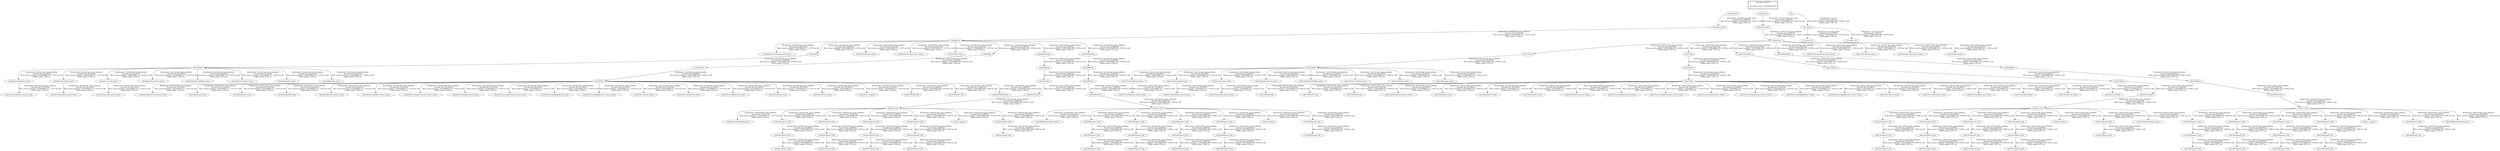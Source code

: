 digraph G {
"robot1/Neck" -> "robot1/Head"[label="Broadcaster: /robot1/robot_state_publisher\nAverage rate: 20.659 Hz\nMost recent transform: 1435594082.978 ( 0.089 sec old)\nBuffer length: 4.937 sec\n"];
"robot1/torso" -> "robot1/Neck"[label="Broadcaster: /robot1/robot_state_publisher\nAverage rate: 20.659 Hz\nMost recent transform: 1435594082.978 ( 0.089 sec old)\nBuffer length: 4.937 sec\n"];
"robot1/base_link" -> "robot1/torso"[label="Broadcaster: /robot1/robot_state_publisher\nAverage rate: 50.208 Hz\nMost recent transform: 1435594083.521 ( -0.454 sec old)\nBuffer length: 4.919 sec\n"];
"robot1/Hip" -> "robot1/Pelvis"[label="Broadcaster: /robot1/robot_state_publisher\nAverage rate: 20.659 Hz\nMost recent transform: 1435594082.978 ( 0.089 sec old)\nBuffer length: 4.937 sec\n"];
"robot1/torso" -> "robot1/Hip"[label="Broadcaster: /robot1/robot_state_publisher\nAverage rate: 20.659 Hz\nMost recent transform: 1435594082.978 ( 0.089 sec old)\nBuffer length: 4.937 sec\n"];
"robot1/Pelvis" -> "robot1/Tibia"[label="Broadcaster: /robot1/robot_state_publisher\nAverage rate: 20.659 Hz\nMost recent transform: 1435594082.978 ( 0.089 sec old)\nBuffer length: 4.937 sec\n"];
"robot1/LElbow" -> "robot1/LForeArm"[label="Broadcaster: /robot1/robot_state_publisher\nAverage rate: 20.659 Hz\nMost recent transform: 1435594082.978 ( 0.089 sec old)\nBuffer length: 4.937 sec\n"];
"robot1/LBicep" -> "robot1/LElbow"[label="Broadcaster: /robot1/robot_state_publisher\nAverage rate: 20.659 Hz\nMost recent transform: 1435594082.978 ( 0.089 sec old)\nBuffer length: 4.937 sec\n"];
"robot1/LShoulder" -> "robot1/LBicep"[label="Broadcaster: /robot1/robot_state_publisher\nAverage rate: 20.659 Hz\nMost recent transform: 1435594082.978 ( 0.089 sec old)\nBuffer length: 4.937 sec\n"];
"robot1/l_wrist" -> "robot1/LFinger11_link"[label="Broadcaster: /robot1/robot_state_publisher\nAverage rate: 20.659 Hz\nMost recent transform: 1435594082.978 ( 0.089 sec old)\nBuffer length: 4.937 sec\n"];
"robot1/LForeArm" -> "robot1/l_wrist"[label="Broadcaster: /robot1/robot_state_publisher\nAverage rate: 20.659 Hz\nMost recent transform: 1435594082.978 ( 0.089 sec old)\nBuffer length: 4.937 sec\n"];
"robot1/LFinger11_link" -> "robot1/LFinger12_link"[label="Broadcaster: /robot1/robot_state_publisher\nAverage rate: 20.659 Hz\nMost recent transform: 1435594082.978 ( 0.089 sec old)\nBuffer length: 4.937 sec\n"];
"robot1/LFinger12_link" -> "robot1/LFinger13_link"[label="Broadcaster: /robot1/robot_state_publisher\nAverage rate: 20.659 Hz\nMost recent transform: 1435594082.978 ( 0.089 sec old)\nBuffer length: 4.937 sec\n"];
"robot1/l_wrist" -> "robot1/LFinger21_link"[label="Broadcaster: /robot1/robot_state_publisher\nAverage rate: 20.659 Hz\nMost recent transform: 1435594082.978 ( 0.089 sec old)\nBuffer length: 4.937 sec\n"];
"robot1/LFinger21_link" -> "robot1/LFinger22_link"[label="Broadcaster: /robot1/robot_state_publisher\nAverage rate: 20.659 Hz\nMost recent transform: 1435594082.978 ( 0.089 sec old)\nBuffer length: 4.937 sec\n"];
"robot1/LFinger22_link" -> "robot1/LFinger23_link"[label="Broadcaster: /robot1/robot_state_publisher\nAverage rate: 20.659 Hz\nMost recent transform: 1435594082.978 ( 0.089 sec old)\nBuffer length: 4.937 sec\n"];
"robot1/l_wrist" -> "robot1/LFinger31_link"[label="Broadcaster: /robot1/robot_state_publisher\nAverage rate: 20.659 Hz\nMost recent transform: 1435594082.978 ( 0.089 sec old)\nBuffer length: 4.937 sec\n"];
"robot1/LFinger31_link" -> "robot1/LFinger32_link"[label="Broadcaster: /robot1/robot_state_publisher\nAverage rate: 20.659 Hz\nMost recent transform: 1435594082.978 ( 0.089 sec old)\nBuffer length: 4.937 sec\n"];
"robot1/LFinger32_link" -> "robot1/LFinger33_link"[label="Broadcaster: /robot1/robot_state_publisher\nAverage rate: 20.659 Hz\nMost recent transform: 1435594082.978 ( 0.089 sec old)\nBuffer length: 4.937 sec\n"];
"robot1/l_wrist" -> "robot1/LFinger41_link"[label="Broadcaster: /robot1/robot_state_publisher\nAverage rate: 20.659 Hz\nMost recent transform: 1435594082.978 ( 0.089 sec old)\nBuffer length: 4.937 sec\n"];
"robot1/LFinger41_link" -> "robot1/LFinger42_link"[label="Broadcaster: /robot1/robot_state_publisher\nAverage rate: 20.659 Hz\nMost recent transform: 1435594082.978 ( 0.089 sec old)\nBuffer length: 4.937 sec\n"];
"robot1/LFinger42_link" -> "robot1/LFinger43_link"[label="Broadcaster: /robot1/robot_state_publisher\nAverage rate: 20.659 Hz\nMost recent transform: 1435594082.978 ( 0.089 sec old)\nBuffer length: 4.937 sec\n"];
"robot1/l_wrist" -> "robot1/l_gripper"[label="Broadcaster: /robot1/robot_state_publisher\nAverage rate: 20.659 Hz\nMost recent transform: 1435594082.978 ( 0.089 sec old)\nBuffer length: 4.937 sec\n"];
"robot1/torso" -> "robot1/LShoulder"[label="Broadcaster: /robot1/robot_state_publisher\nAverage rate: 20.659 Hz\nMost recent transform: 1435594082.978 ( 0.089 sec old)\nBuffer length: 4.937 sec\n"];
"robot1/l_wrist" -> "robot1/LThumb1_link"[label="Broadcaster: /robot1/robot_state_publisher\nAverage rate: 20.659 Hz\nMost recent transform: 1435594082.978 ( 0.089 sec old)\nBuffer length: 4.937 sec\n"];
"robot1/LThumb1_link" -> "robot1/LThumb2_link"[label="Broadcaster: /robot1/robot_state_publisher\nAverage rate: 20.659 Hz\nMost recent transform: 1435594082.978 ( 0.089 sec old)\nBuffer length: 4.937 sec\n"];
"robot1/RElbow" -> "robot1/RForeArm"[label="Broadcaster: /robot1/robot_state_publisher\nAverage rate: 20.659 Hz\nMost recent transform: 1435594082.978 ( 0.089 sec old)\nBuffer length: 4.937 sec\n"];
"robot1/RBicep" -> "robot1/RElbow"[label="Broadcaster: /robot1/robot_state_publisher\nAverage rate: 20.659 Hz\nMost recent transform: 1435594082.978 ( 0.089 sec old)\nBuffer length: 4.937 sec\n"];
"robot1/RShoulder" -> "robot1/RBicep"[label="Broadcaster: /robot1/robot_state_publisher\nAverage rate: 20.659 Hz\nMost recent transform: 1435594082.978 ( 0.089 sec old)\nBuffer length: 4.937 sec\n"];
"robot1/r_wrist" -> "robot1/RFinger11_link"[label="Broadcaster: /robot1/robot_state_publisher\nAverage rate: 20.659 Hz\nMost recent transform: 1435594082.978 ( 0.089 sec old)\nBuffer length: 4.937 sec\n"];
"robot1/RForeArm" -> "robot1/r_wrist"[label="Broadcaster: /robot1/robot_state_publisher\nAverage rate: 20.659 Hz\nMost recent transform: 1435594082.978 ( 0.089 sec old)\nBuffer length: 4.937 sec\n"];
"robot1/RFinger11_link" -> "robot1/RFinger12_link"[label="Broadcaster: /robot1/robot_state_publisher\nAverage rate: 20.659 Hz\nMost recent transform: 1435594082.978 ( 0.089 sec old)\nBuffer length: 4.937 sec\n"];
"robot1/RFinger12_link" -> "robot1/RFinger13_link"[label="Broadcaster: /robot1/robot_state_publisher\nAverage rate: 20.659 Hz\nMost recent transform: 1435594082.978 ( 0.089 sec old)\nBuffer length: 4.937 sec\n"];
"robot1/r_wrist" -> "robot1/RFinger21_link"[label="Broadcaster: /robot1/robot_state_publisher\nAverage rate: 20.659 Hz\nMost recent transform: 1435594082.978 ( 0.089 sec old)\nBuffer length: 4.937 sec\n"];
"robot1/RFinger21_link" -> "robot1/RFinger22_link"[label="Broadcaster: /robot1/robot_state_publisher\nAverage rate: 20.659 Hz\nMost recent transform: 1435594082.978 ( 0.089 sec old)\nBuffer length: 4.937 sec\n"];
"robot1/RFinger22_link" -> "robot1/RFinger23_link"[label="Broadcaster: /robot1/robot_state_publisher\nAverage rate: 20.659 Hz\nMost recent transform: 1435594082.978 ( 0.089 sec old)\nBuffer length: 4.937 sec\n"];
"robot1/r_wrist" -> "robot1/RFinger31_link"[label="Broadcaster: /robot1/robot_state_publisher\nAverage rate: 20.659 Hz\nMost recent transform: 1435594082.978 ( 0.089 sec old)\nBuffer length: 4.937 sec\n"];
"robot1/RFinger31_link" -> "robot1/RFinger32_link"[label="Broadcaster: /robot1/robot_state_publisher\nAverage rate: 20.659 Hz\nMost recent transform: 1435594082.978 ( 0.089 sec old)\nBuffer length: 4.937 sec\n"];
"robot1/RFinger32_link" -> "robot1/RFinger33_link"[label="Broadcaster: /robot1/robot_state_publisher\nAverage rate: 20.659 Hz\nMost recent transform: 1435594082.978 ( 0.089 sec old)\nBuffer length: 4.937 sec\n"];
"robot1/r_wrist" -> "robot1/RFinger41_link"[label="Broadcaster: /robot1/robot_state_publisher\nAverage rate: 20.659 Hz\nMost recent transform: 1435594082.978 ( 0.089 sec old)\nBuffer length: 4.937 sec\n"];
"robot1/RFinger41_link" -> "robot1/RFinger42_link"[label="Broadcaster: /robot1/robot_state_publisher\nAverage rate: 20.659 Hz\nMost recent transform: 1435594082.978 ( 0.089 sec old)\nBuffer length: 4.937 sec\n"];
"robot1/RFinger42_link" -> "robot1/RFinger43_link"[label="Broadcaster: /robot1/robot_state_publisher\nAverage rate: 20.659 Hz\nMost recent transform: 1435594082.978 ( 0.089 sec old)\nBuffer length: 4.937 sec\n"];
"robot1/r_wrist" -> "robot1/r_gripper"[label="Broadcaster: /robot1/robot_state_publisher\nAverage rate: 20.659 Hz\nMost recent transform: 1435594082.978 ( 0.089 sec old)\nBuffer length: 4.937 sec\n"];
"robot1/torso" -> "robot1/RShoulder"[label="Broadcaster: /robot1/robot_state_publisher\nAverage rate: 20.659 Hz\nMost recent transform: 1435594082.978 ( 0.089 sec old)\nBuffer length: 4.937 sec\n"];
"robot1/r_wrist" -> "robot1/RThumb1_link"[label="Broadcaster: /robot1/robot_state_publisher\nAverage rate: 20.659 Hz\nMost recent transform: 1435594082.978 ( 0.089 sec old)\nBuffer length: 4.937 sec\n"];
"robot1/RThumb1_link" -> "robot1/RThumb2_link"[label="Broadcaster: /robot1/robot_state_publisher\nAverage rate: 20.659 Hz\nMost recent transform: 1435594082.978 ( 0.089 sec old)\nBuffer length: 4.937 sec\n"];
"robot1/Tibia" -> "robot1/WheelB_link"[label="Broadcaster: /robot1/robot_state_publisher\nAverage rate: 20.659 Hz\nMost recent transform: 1435594082.978 ( 0.089 sec old)\nBuffer length: 4.937 sec\n"];
"robot1/Tibia" -> "robot1/WheelFL_link"[label="Broadcaster: /robot1/robot_state_publisher\nAverage rate: 20.659 Hz\nMost recent transform: 1435594082.978 ( 0.089 sec old)\nBuffer length: 4.937 sec\n"];
"robot1/Tibia" -> "robot1/WheelFR_link"[label="Broadcaster: /robot1/robot_state_publisher\nAverage rate: 20.659 Hz\nMost recent transform: 1435594082.978 ( 0.089 sec old)\nBuffer length: 4.937 sec\n"];
"robot2/Tibia" -> "robot2/ImuBaseAccelerometer_frame"[label="Broadcaster: /robot2/robot_state_publisher\nAverage rate: 50.224 Hz\nMost recent transform: 1435594083.537 ( -0.470 sec old)\nBuffer length: 4.938 sec\n"];
"robot2/Pelvis" -> "robot2/Tibia"[label="Broadcaster: /robot2/robot_state_publisher\nAverage rate: 19.880 Hz\nMost recent transform: 1435594083.009 ( 0.058 sec old)\nBuffer length: 4.930 sec\n"];
"robot2/torso" -> "robot2/ImuTorsoAccelerometer_frame"[label="Broadcaster: /robot2/robot_state_publisher\nAverage rate: 50.224 Hz\nMost recent transform: 1435594083.537 ( -0.470 sec old)\nBuffer length: 4.938 sec\n"];
"robot2/base_link" -> "robot2/torso"[label="Broadcaster: /robot2/robot_state_publisher\nAverage rate: 50.224 Hz\nMost recent transform: 1435594083.537 ( -0.470 sec old)\nBuffer length: 4.938 sec\n"];
"robot2/Tibia" -> "robot2/BumperB_frame"[label="Broadcaster: /robot2/robot_state_publisher\nAverage rate: 50.224 Hz\nMost recent transform: 1435594083.537 ( -0.470 sec old)\nBuffer length: 4.938 sec\n"];
"robot2/Tibia" -> "robot2/BumperFL_frame"[label="Broadcaster: /robot2/robot_state_publisher\nAverage rate: 50.224 Hz\nMost recent transform: 1435594083.537 ( -0.470 sec old)\nBuffer length: 4.938 sec\n"];
"robot2/Tibia" -> "robot2/BumperFR_frame"[label="Broadcaster: /robot2/robot_state_publisher\nAverage rate: 50.224 Hz\nMost recent transform: 1435594083.537 ( -0.470 sec old)\nBuffer length: 4.938 sec\n"];
"robot2/CameraBottom_frame" -> "robot2/CameraBottom_optical_frame"[label="Broadcaster: /robot2/robot_state_publisher\nAverage rate: 50.224 Hz\nMost recent transform: 1435594083.537 ( -0.470 sec old)\nBuffer length: 4.938 sec\n"];
"robot2/Head" -> "robot2/CameraBottom_frame"[label="Broadcaster: /robot2/robot_state_publisher\nAverage rate: 50.224 Hz\nMost recent transform: 1435594083.537 ( -0.470 sec old)\nBuffer length: 4.938 sec\n"];
"robot2/Neck" -> "robot2/Head"[label="Broadcaster: /robot2/robot_state_publisher\nAverage rate: 19.880 Hz\nMost recent transform: 1435594083.009 ( 0.058 sec old)\nBuffer length: 4.930 sec\n"];
"robot2/CameraDepth_frame" -> "robot2/CameraDepth_optical_frame"[label="Broadcaster: /robot2/robot_state_publisher\nAverage rate: 50.224 Hz\nMost recent transform: 1435594083.537 ( -0.470 sec old)\nBuffer length: 4.938 sec\n"];
"robot2/Head" -> "robot2/CameraDepth_frame"[label="Broadcaster: /robot2/robot_state_publisher\nAverage rate: 50.224 Hz\nMost recent transform: 1435594083.537 ( -0.470 sec old)\nBuffer length: 4.938 sec\n"];
"robot2/CameraTop_frame" -> "robot2/CameraTop_optical_frame"[label="Broadcaster: /robot2/robot_state_publisher\nAverage rate: 50.224 Hz\nMost recent transform: 1435594083.537 ( -0.470 sec old)\nBuffer length: 4.938 sec\n"];
"robot2/Head" -> "robot2/CameraTop_frame"[label="Broadcaster: /robot2/robot_state_publisher\nAverage rate: 50.224 Hz\nMost recent transform: 1435594083.537 ( -0.470 sec old)\nBuffer length: 4.938 sec\n"];
"robot2/torso" -> "robot2/ChestButton_frame"[label="Broadcaster: /robot2/robot_state_publisher\nAverage rate: 50.224 Hz\nMost recent transform: 1435594083.537 ( -0.470 sec old)\nBuffer length: 4.938 sec\n"];
"robot2/Tibia" -> "robot2/ImuBaseGyrometer_frame"[label="Broadcaster: /robot2/robot_state_publisher\nAverage rate: 50.224 Hz\nMost recent transform: 1435594083.537 ( -0.470 sec old)\nBuffer length: 4.938 sec\n"];
"robot2/torso" -> "robot2/ImuTorsoGyrometer_frame"[label="Broadcaster: /robot2/robot_state_publisher\nAverage rate: 50.224 Hz\nMost recent transform: 1435594083.537 ( -0.470 sec old)\nBuffer length: 4.938 sec\n"];
"robot2/Head" -> "robot2/HeadTouchFront_frame"[label="Broadcaster: /robot2/robot_state_publisher\nAverage rate: 50.224 Hz\nMost recent transform: 1435594083.537 ( -0.470 sec old)\nBuffer length: 4.938 sec\n"];
"robot2/Head" -> "robot2/HeadTouchMiddle_frame"[label="Broadcaster: /robot2/robot_state_publisher\nAverage rate: 50.224 Hz\nMost recent transform: 1435594083.537 ( -0.470 sec old)\nBuffer length: 4.938 sec\n"];
"robot2/Head" -> "robot2/HeadTouchRear_frame"[label="Broadcaster: /robot2/robot_state_publisher\nAverage rate: 50.224 Hz\nMost recent transform: 1435594083.537 ( -0.470 sec old)\nBuffer length: 4.938 sec\n"];
"robot2/l_wrist" -> "robot2/LHandTouchBack_frame"[label="Broadcaster: /robot2/robot_state_publisher\nAverage rate: 50.224 Hz\nMost recent transform: 1435594083.537 ( -0.470 sec old)\nBuffer length: 4.938 sec\n"];
"robot2/LForeArm" -> "robot2/l_wrist"[label="Broadcaster: /robot2/robot_state_publisher\nAverage rate: 19.880 Hz\nMost recent transform: 1435594083.009 ( 0.058 sec old)\nBuffer length: 4.930 sec\n"];
"robot2/Tibia" -> "robot2/SurroundingFrontLaser_frame"[label="Broadcaster: /robot2/robot_state_publisher\nAverage rate: 50.224 Hz\nMost recent transform: 1435594083.537 ( -0.470 sec old)\nBuffer length: 4.938 sec\n"];
"robot2/Tibia" -> "robot2/SurroundingFrontLaser_device_frame"[label="Broadcaster: /robot2/robot_state_publisher\nAverage rate: 50.224 Hz\nMost recent transform: 1435594083.537 ( -0.470 sec old)\nBuffer length: 4.938 sec\n"];
"robot2/Tibia" -> "robot2/SurroundingLeftLaser_frame"[label="Broadcaster: /robot2/robot_state_publisher\nAverage rate: 50.224 Hz\nMost recent transform: 1435594083.537 ( -0.470 sec old)\nBuffer length: 4.938 sec\n"];
"robot2/Tibia" -> "robot2/SurroundingLeftLaser_device_frame"[label="Broadcaster: /robot2/robot_state_publisher\nAverage rate: 50.224 Hz\nMost recent transform: 1435594083.537 ( -0.470 sec old)\nBuffer length: 4.938 sec\n"];
"robot2/Tibia" -> "robot2/SurroundingRightLaser_frame"[label="Broadcaster: /robot2/robot_state_publisher\nAverage rate: 50.224 Hz\nMost recent transform: 1435594083.537 ( -0.470 sec old)\nBuffer length: 4.938 sec\n"];
"robot2/Tibia" -> "robot2/SurroundingRightLaser_device_frame"[label="Broadcaster: /robot2/robot_state_publisher\nAverage rate: 50.224 Hz\nMost recent transform: 1435594083.537 ( -0.470 sec old)\nBuffer length: 4.938 sec\n"];
"robot2/Tibia" -> "robot2/ShovelLaser_frame"[label="Broadcaster: /robot2/robot_state_publisher\nAverage rate: 50.224 Hz\nMost recent transform: 1435594083.537 ( -0.470 sec old)\nBuffer length: 4.938 sec\n"];
"robot2/Tibia" -> "robot2/VerticalLeftLaser_frame"[label="Broadcaster: /robot2/robot_state_publisher\nAverage rate: 50.224 Hz\nMost recent transform: 1435594083.537 ( -0.470 sec old)\nBuffer length: 4.938 sec\n"];
"robot2/Tibia" -> "robot2/VerticalRightLaser_frame"[label="Broadcaster: /robot2/robot_state_publisher\nAverage rate: 50.224 Hz\nMost recent transform: 1435594083.537 ( -0.470 sec old)\nBuffer length: 4.938 sec\n"];
"robot2/r_wrist" -> "robot2/RHandTouchBack_frame"[label="Broadcaster: /robot2/robot_state_publisher\nAverage rate: 50.224 Hz\nMost recent transform: 1435594083.537 ( -0.470 sec old)\nBuffer length: 4.938 sec\n"];
"robot2/RForeArm" -> "robot2/r_wrist"[label="Broadcaster: /robot2/robot_state_publisher\nAverage rate: 19.880 Hz\nMost recent transform: 1435594083.009 ( 0.058 sec old)\nBuffer length: 4.930 sec\n"];
"robot2/Tibia" -> "robot2/SonarBack_frame"[label="Broadcaster: /robot2/robot_state_publisher\nAverage rate: 50.224 Hz\nMost recent transform: 1435594083.537 ( -0.470 sec old)\nBuffer length: 4.938 sec\n"];
"robot2/Tibia" -> "robot2/SonarFront_frame"[label="Broadcaster: /robot2/robot_state_publisher\nAverage rate: 50.224 Hz\nMost recent transform: 1435594083.537 ( -0.470 sec old)\nBuffer length: 4.938 sec\n"];
"robot2/Head" -> "robot2/LSpeaker_frame"[label="Broadcaster: /robot2/robot_state_publisher\nAverage rate: 50.224 Hz\nMost recent transform: 1435594083.537 ( -0.470 sec old)\nBuffer length: 4.938 sec\n"];
"robot2/Head" -> "robot2/RSpeaker_frame"[label="Broadcaster: /robot2/robot_state_publisher\nAverage rate: 50.224 Hz\nMost recent transform: 1435594083.537 ( -0.470 sec old)\nBuffer length: 4.938 sec\n"];
"robot2/torso" -> "robot2/Tablet_frame"[label="Broadcaster: /robot2/robot_state_publisher\nAverage rate: 50.224 Hz\nMost recent transform: 1435594083.537 ( -0.470 sec old)\nBuffer length: 4.938 sec\n"];
"robot2/Tibia" -> "robot2/base_footprint"[label="Broadcaster: /robot2/robot_state_publisher\nAverage rate: 50.224 Hz\nMost recent transform: 1435594083.537 ( -0.470 sec old)\nBuffer length: 4.938 sec\n"];
"robot2/odom" -> "robot2/base_link"[label="Broadcaster: /robot2/naoqi_joint_states\nAverage rate: 19.880 Hz\nMost recent transform: 1435594083.009 ( 0.058 sec old)\nBuffer length: 4.930 sec\n"];
"robot1/Tibia" -> "robot1/ImuBaseAccelerometer_frame"[label="Broadcaster: /robot1/robot_state_publisher\nAverage rate: 50.208 Hz\nMost recent transform: 1435594083.521 ( -0.454 sec old)\nBuffer length: 4.919 sec\n"];
"robot1/torso" -> "robot1/ImuTorsoAccelerometer_frame"[label="Broadcaster: /robot1/robot_state_publisher\nAverage rate: 50.208 Hz\nMost recent transform: 1435594083.521 ( -0.454 sec old)\nBuffer length: 4.919 sec\n"];
"robot1/Tibia" -> "robot1/BumperB_frame"[label="Broadcaster: /robot1/robot_state_publisher\nAverage rate: 50.208 Hz\nMost recent transform: 1435594083.521 ( -0.454 sec old)\nBuffer length: 4.919 sec\n"];
"robot1/Tibia" -> "robot1/BumperFL_frame"[label="Broadcaster: /robot1/robot_state_publisher\nAverage rate: 50.208 Hz\nMost recent transform: 1435594083.521 ( -0.454 sec old)\nBuffer length: 4.919 sec\n"];
"robot1/Tibia" -> "robot1/BumperFR_frame"[label="Broadcaster: /robot1/robot_state_publisher\nAverage rate: 50.208 Hz\nMost recent transform: 1435594083.521 ( -0.454 sec old)\nBuffer length: 4.919 sec\n"];
"robot1/CameraBottom_frame" -> "robot1/CameraBottom_optical_frame"[label="Broadcaster: /robot1/robot_state_publisher\nAverage rate: 50.208 Hz\nMost recent transform: 1435594083.521 ( -0.454 sec old)\nBuffer length: 4.919 sec\n"];
"robot1/Head" -> "robot1/CameraBottom_frame"[label="Broadcaster: /robot1/robot_state_publisher\nAverage rate: 50.208 Hz\nMost recent transform: 1435594083.521 ( -0.454 sec old)\nBuffer length: 4.919 sec\n"];
"robot1/CameraDepth_frame" -> "robot1/CameraDepth_optical_frame"[label="Broadcaster: /robot1/robot_state_publisher\nAverage rate: 50.208 Hz\nMost recent transform: 1435594083.521 ( -0.454 sec old)\nBuffer length: 4.919 sec\n"];
"robot1/Head" -> "robot1/CameraDepth_frame"[label="Broadcaster: /robot1/robot_state_publisher\nAverage rate: 50.208 Hz\nMost recent transform: 1435594083.521 ( -0.454 sec old)\nBuffer length: 4.919 sec\n"];
"robot1/CameraTop_frame" -> "robot1/CameraTop_optical_frame"[label="Broadcaster: /robot1/robot_state_publisher\nAverage rate: 50.208 Hz\nMost recent transform: 1435594083.521 ( -0.454 sec old)\nBuffer length: 4.919 sec\n"];
"robot1/Head" -> "robot1/CameraTop_frame"[label="Broadcaster: /robot1/robot_state_publisher\nAverage rate: 50.208 Hz\nMost recent transform: 1435594083.521 ( -0.454 sec old)\nBuffer length: 4.919 sec\n"];
"robot1/torso" -> "robot1/ChestButton_frame"[label="Broadcaster: /robot1/robot_state_publisher\nAverage rate: 50.208 Hz\nMost recent transform: 1435594083.521 ( -0.454 sec old)\nBuffer length: 4.919 sec\n"];
"robot1/Tibia" -> "robot1/ImuBaseGyrometer_frame"[label="Broadcaster: /robot1/robot_state_publisher\nAverage rate: 50.208 Hz\nMost recent transform: 1435594083.521 ( -0.454 sec old)\nBuffer length: 4.919 sec\n"];
"robot1/torso" -> "robot1/ImuTorsoGyrometer_frame"[label="Broadcaster: /robot1/robot_state_publisher\nAverage rate: 50.208 Hz\nMost recent transform: 1435594083.521 ( -0.454 sec old)\nBuffer length: 4.919 sec\n"];
"robot1/Head" -> "robot1/HeadTouchFront_frame"[label="Broadcaster: /robot1/robot_state_publisher\nAverage rate: 50.208 Hz\nMost recent transform: 1435594083.521 ( -0.454 sec old)\nBuffer length: 4.919 sec\n"];
"robot1/Head" -> "robot1/HeadTouchMiddle_frame"[label="Broadcaster: /robot1/robot_state_publisher\nAverage rate: 50.208 Hz\nMost recent transform: 1435594083.521 ( -0.454 sec old)\nBuffer length: 4.919 sec\n"];
"robot1/Head" -> "robot1/HeadTouchRear_frame"[label="Broadcaster: /robot1/robot_state_publisher\nAverage rate: 50.208 Hz\nMost recent transform: 1435594083.521 ( -0.454 sec old)\nBuffer length: 4.919 sec\n"];
"robot1/l_wrist" -> "robot1/LHandTouchBack_frame"[label="Broadcaster: /robot1/robot_state_publisher\nAverage rate: 50.208 Hz\nMost recent transform: 1435594083.521 ( -0.454 sec old)\nBuffer length: 4.919 sec\n"];
"robot1/Tibia" -> "robot1/SurroundingFrontLaser_frame"[label="Broadcaster: /robot1/robot_state_publisher\nAverage rate: 50.208 Hz\nMost recent transform: 1435594083.521 ( -0.454 sec old)\nBuffer length: 4.919 sec\n"];
"robot1/Tibia" -> "robot1/SurroundingFrontLaser_device_frame"[label="Broadcaster: /robot1/robot_state_publisher\nAverage rate: 50.208 Hz\nMost recent transform: 1435594083.521 ( -0.454 sec old)\nBuffer length: 4.919 sec\n"];
"robot1/Tibia" -> "robot1/SurroundingLeftLaser_frame"[label="Broadcaster: /robot1/robot_state_publisher\nAverage rate: 50.208 Hz\nMost recent transform: 1435594083.521 ( -0.454 sec old)\nBuffer length: 4.919 sec\n"];
"robot1/Tibia" -> "robot1/SurroundingLeftLaser_device_frame"[label="Broadcaster: /robot1/robot_state_publisher\nAverage rate: 50.208 Hz\nMost recent transform: 1435594083.521 ( -0.454 sec old)\nBuffer length: 4.919 sec\n"];
"robot1/Tibia" -> "robot1/SurroundingRightLaser_frame"[label="Broadcaster: /robot1/robot_state_publisher\nAverage rate: 50.208 Hz\nMost recent transform: 1435594083.521 ( -0.454 sec old)\nBuffer length: 4.919 sec\n"];
"robot1/Tibia" -> "robot1/SurroundingRightLaser_device_frame"[label="Broadcaster: /robot1/robot_state_publisher\nAverage rate: 50.208 Hz\nMost recent transform: 1435594083.521 ( -0.454 sec old)\nBuffer length: 4.919 sec\n"];
"robot1/Tibia" -> "robot1/ShovelLaser_frame"[label="Broadcaster: /robot1/robot_state_publisher\nAverage rate: 50.208 Hz\nMost recent transform: 1435594083.521 ( -0.454 sec old)\nBuffer length: 4.919 sec\n"];
"robot1/Tibia" -> "robot1/VerticalLeftLaser_frame"[label="Broadcaster: /robot1/robot_state_publisher\nAverage rate: 50.208 Hz\nMost recent transform: 1435594083.521 ( -0.454 sec old)\nBuffer length: 4.919 sec\n"];
"robot1/Tibia" -> "robot1/VerticalRightLaser_frame"[label="Broadcaster: /robot1/robot_state_publisher\nAverage rate: 50.208 Hz\nMost recent transform: 1435594083.521 ( -0.454 sec old)\nBuffer length: 4.919 sec\n"];
"robot1/r_wrist" -> "robot1/RHandTouchBack_frame"[label="Broadcaster: /robot1/robot_state_publisher\nAverage rate: 50.208 Hz\nMost recent transform: 1435594083.521 ( -0.454 sec old)\nBuffer length: 4.919 sec\n"];
"robot1/Tibia" -> "robot1/SonarBack_frame"[label="Broadcaster: /robot1/robot_state_publisher\nAverage rate: 50.208 Hz\nMost recent transform: 1435594083.521 ( -0.454 sec old)\nBuffer length: 4.919 sec\n"];
"robot1/Tibia" -> "robot1/SonarFront_frame"[label="Broadcaster: /robot1/robot_state_publisher\nAverage rate: 50.208 Hz\nMost recent transform: 1435594083.521 ( -0.454 sec old)\nBuffer length: 4.919 sec\n"];
"robot1/Head" -> "robot1/LSpeaker_frame"[label="Broadcaster: /robot1/robot_state_publisher\nAverage rate: 50.208 Hz\nMost recent transform: 1435594083.521 ( -0.454 sec old)\nBuffer length: 4.919 sec\n"];
"robot1/Head" -> "robot1/RSpeaker_frame"[label="Broadcaster: /robot1/robot_state_publisher\nAverage rate: 50.208 Hz\nMost recent transform: 1435594083.521 ( -0.454 sec old)\nBuffer length: 4.919 sec\n"];
"robot1/torso" -> "robot1/Tablet_frame"[label="Broadcaster: /robot1/robot_state_publisher\nAverage rate: 50.208 Hz\nMost recent transform: 1435594083.521 ( -0.454 sec old)\nBuffer length: 4.919 sec\n"];
"robot1/Tibia" -> "robot1/base_footprint"[label="Broadcaster: /robot1/robot_state_publisher\nAverage rate: 50.208 Hz\nMost recent transform: 1435594083.521 ( -0.454 sec old)\nBuffer length: 4.919 sec\n"];
"robot1/odom" -> "robot1/base_link"[label="Broadcaster: /robot1/naoqi_joint_states\nAverage rate: 20.660 Hz\nMost recent transform: 1435594083.023 ( 0.044 sec old)\nBuffer length: 4.937 sec\n"];
"robot2/torso" -> "robot2/Neck"[label="Broadcaster: /robot2/robot_state_publisher\nAverage rate: 19.880 Hz\nMost recent transform: 1435594083.009 ( 0.058 sec old)\nBuffer length: 4.930 sec\n"];
"robot2/Hip" -> "robot2/Pelvis"[label="Broadcaster: /robot2/robot_state_publisher\nAverage rate: 19.880 Hz\nMost recent transform: 1435594083.009 ( 0.058 sec old)\nBuffer length: 4.930 sec\n"];
"robot2/torso" -> "robot2/Hip"[label="Broadcaster: /robot2/robot_state_publisher\nAverage rate: 19.880 Hz\nMost recent transform: 1435594083.009 ( 0.058 sec old)\nBuffer length: 4.930 sec\n"];
"robot2/LElbow" -> "robot2/LForeArm"[label="Broadcaster: /robot2/robot_state_publisher\nAverage rate: 19.880 Hz\nMost recent transform: 1435594083.009 ( 0.058 sec old)\nBuffer length: 4.930 sec\n"];
"robot2/LBicep" -> "robot2/LElbow"[label="Broadcaster: /robot2/robot_state_publisher\nAverage rate: 19.880 Hz\nMost recent transform: 1435594083.009 ( 0.058 sec old)\nBuffer length: 4.930 sec\n"];
"robot2/LShoulder" -> "robot2/LBicep"[label="Broadcaster: /robot2/robot_state_publisher\nAverage rate: 19.880 Hz\nMost recent transform: 1435594083.009 ( 0.058 sec old)\nBuffer length: 4.930 sec\n"];
"robot2/l_wrist" -> "robot2/LFinger11_link"[label="Broadcaster: /robot2/robot_state_publisher\nAverage rate: 19.880 Hz\nMost recent transform: 1435594083.009 ( 0.058 sec old)\nBuffer length: 4.930 sec\n"];
"robot2/LFinger11_link" -> "robot2/LFinger12_link"[label="Broadcaster: /robot2/robot_state_publisher\nAverage rate: 19.880 Hz\nMost recent transform: 1435594083.009 ( 0.058 sec old)\nBuffer length: 4.930 sec\n"];
"robot2/LFinger12_link" -> "robot2/LFinger13_link"[label="Broadcaster: /robot2/robot_state_publisher\nAverage rate: 19.880 Hz\nMost recent transform: 1435594083.009 ( 0.058 sec old)\nBuffer length: 4.930 sec\n"];
"robot2/l_wrist" -> "robot2/LFinger21_link"[label="Broadcaster: /robot2/robot_state_publisher\nAverage rate: 19.880 Hz\nMost recent transform: 1435594083.009 ( 0.058 sec old)\nBuffer length: 4.930 sec\n"];
"robot2/LFinger21_link" -> "robot2/LFinger22_link"[label="Broadcaster: /robot2/robot_state_publisher\nAverage rate: 19.880 Hz\nMost recent transform: 1435594083.009 ( 0.058 sec old)\nBuffer length: 4.930 sec\n"];
"robot2/LFinger22_link" -> "robot2/LFinger23_link"[label="Broadcaster: /robot2/robot_state_publisher\nAverage rate: 19.880 Hz\nMost recent transform: 1435594083.009 ( 0.058 sec old)\nBuffer length: 4.930 sec\n"];
"robot2/l_wrist" -> "robot2/LFinger31_link"[label="Broadcaster: /robot2/robot_state_publisher\nAverage rate: 19.880 Hz\nMost recent transform: 1435594083.009 ( 0.058 sec old)\nBuffer length: 4.930 sec\n"];
"robot2/LFinger31_link" -> "robot2/LFinger32_link"[label="Broadcaster: /robot2/robot_state_publisher\nAverage rate: 19.880 Hz\nMost recent transform: 1435594083.009 ( 0.058 sec old)\nBuffer length: 4.930 sec\n"];
"robot2/LFinger32_link" -> "robot2/LFinger33_link"[label="Broadcaster: /robot2/robot_state_publisher\nAverage rate: 19.880 Hz\nMost recent transform: 1435594083.009 ( 0.058 sec old)\nBuffer length: 4.930 sec\n"];
"robot2/l_wrist" -> "robot2/LFinger41_link"[label="Broadcaster: /robot2/robot_state_publisher\nAverage rate: 19.880 Hz\nMost recent transform: 1435594083.009 ( 0.058 sec old)\nBuffer length: 4.930 sec\n"];
"robot2/LFinger41_link" -> "robot2/LFinger42_link"[label="Broadcaster: /robot2/robot_state_publisher\nAverage rate: 19.880 Hz\nMost recent transform: 1435594083.009 ( 0.058 sec old)\nBuffer length: 4.930 sec\n"];
"robot2/LFinger42_link" -> "robot2/LFinger43_link"[label="Broadcaster: /robot2/robot_state_publisher\nAverage rate: 19.880 Hz\nMost recent transform: 1435594083.009 ( 0.058 sec old)\nBuffer length: 4.930 sec\n"];
"robot2/l_wrist" -> "robot2/l_gripper"[label="Broadcaster: /robot2/robot_state_publisher\nAverage rate: 19.880 Hz\nMost recent transform: 1435594083.009 ( 0.058 sec old)\nBuffer length: 4.930 sec\n"];
"robot2/torso" -> "robot2/LShoulder"[label="Broadcaster: /robot2/robot_state_publisher\nAverage rate: 19.880 Hz\nMost recent transform: 1435594083.009 ( 0.058 sec old)\nBuffer length: 4.930 sec\n"];
"robot2/l_wrist" -> "robot2/LThumb1_link"[label="Broadcaster: /robot2/robot_state_publisher\nAverage rate: 19.880 Hz\nMost recent transform: 1435594083.009 ( 0.058 sec old)\nBuffer length: 4.930 sec\n"];
"robot2/LThumb1_link" -> "robot2/LThumb2_link"[label="Broadcaster: /robot2/robot_state_publisher\nAverage rate: 19.880 Hz\nMost recent transform: 1435594083.009 ( 0.058 sec old)\nBuffer length: 4.930 sec\n"];
"robot2/RElbow" -> "robot2/RForeArm"[label="Broadcaster: /robot2/robot_state_publisher\nAverage rate: 19.880 Hz\nMost recent transform: 1435594083.009 ( 0.058 sec old)\nBuffer length: 4.930 sec\n"];
"robot2/RBicep" -> "robot2/RElbow"[label="Broadcaster: /robot2/robot_state_publisher\nAverage rate: 19.880 Hz\nMost recent transform: 1435594083.009 ( 0.058 sec old)\nBuffer length: 4.930 sec\n"];
"robot2/RShoulder" -> "robot2/RBicep"[label="Broadcaster: /robot2/robot_state_publisher\nAverage rate: 19.880 Hz\nMost recent transform: 1435594083.009 ( 0.058 sec old)\nBuffer length: 4.930 sec\n"];
"robot2/r_wrist" -> "robot2/RFinger11_link"[label="Broadcaster: /robot2/robot_state_publisher\nAverage rate: 19.880 Hz\nMost recent transform: 1435594083.009 ( 0.058 sec old)\nBuffer length: 4.930 sec\n"];
"robot2/RFinger11_link" -> "robot2/RFinger12_link"[label="Broadcaster: /robot2/robot_state_publisher\nAverage rate: 19.880 Hz\nMost recent transform: 1435594083.009 ( 0.058 sec old)\nBuffer length: 4.930 sec\n"];
"robot2/RFinger12_link" -> "robot2/RFinger13_link"[label="Broadcaster: /robot2/robot_state_publisher\nAverage rate: 19.880 Hz\nMost recent transform: 1435594083.009 ( 0.058 sec old)\nBuffer length: 4.930 sec\n"];
"robot2/r_wrist" -> "robot2/RFinger21_link"[label="Broadcaster: /robot2/robot_state_publisher\nAverage rate: 19.880 Hz\nMost recent transform: 1435594083.009 ( 0.058 sec old)\nBuffer length: 4.930 sec\n"];
"robot2/RFinger21_link" -> "robot2/RFinger22_link"[label="Broadcaster: /robot2/robot_state_publisher\nAverage rate: 19.880 Hz\nMost recent transform: 1435594083.009 ( 0.058 sec old)\nBuffer length: 4.930 sec\n"];
"robot2/RFinger22_link" -> "robot2/RFinger23_link"[label="Broadcaster: /robot2/robot_state_publisher\nAverage rate: 19.880 Hz\nMost recent transform: 1435594083.009 ( 0.058 sec old)\nBuffer length: 4.930 sec\n"];
"robot2/r_wrist" -> "robot2/RFinger31_link"[label="Broadcaster: /robot2/robot_state_publisher\nAverage rate: 19.880 Hz\nMost recent transform: 1435594083.009 ( 0.058 sec old)\nBuffer length: 4.930 sec\n"];
"robot2/RFinger31_link" -> "robot2/RFinger32_link"[label="Broadcaster: /robot2/robot_state_publisher\nAverage rate: 19.880 Hz\nMost recent transform: 1435594083.009 ( 0.058 sec old)\nBuffer length: 4.930 sec\n"];
"robot2/RFinger32_link" -> "robot2/RFinger33_link"[label="Broadcaster: /robot2/robot_state_publisher\nAverage rate: 19.880 Hz\nMost recent transform: 1435594083.009 ( 0.058 sec old)\nBuffer length: 4.930 sec\n"];
"robot2/r_wrist" -> "robot2/RFinger41_link"[label="Broadcaster: /robot2/robot_state_publisher\nAverage rate: 19.880 Hz\nMost recent transform: 1435594083.009 ( 0.058 sec old)\nBuffer length: 4.930 sec\n"];
"robot2/RFinger41_link" -> "robot2/RFinger42_link"[label="Broadcaster: /robot2/robot_state_publisher\nAverage rate: 19.880 Hz\nMost recent transform: 1435594083.009 ( 0.058 sec old)\nBuffer length: 4.930 sec\n"];
"robot2/RFinger42_link" -> "robot2/RFinger43_link"[label="Broadcaster: /robot2/robot_state_publisher\nAverage rate: 19.880 Hz\nMost recent transform: 1435594083.009 ( 0.058 sec old)\nBuffer length: 4.930 sec\n"];
"robot2/r_wrist" -> "robot2/r_gripper"[label="Broadcaster: /robot2/robot_state_publisher\nAverage rate: 19.880 Hz\nMost recent transform: 1435594083.009 ( 0.058 sec old)\nBuffer length: 4.930 sec\n"];
"robot2/torso" -> "robot2/RShoulder"[label="Broadcaster: /robot2/robot_state_publisher\nAverage rate: 19.880 Hz\nMost recent transform: 1435594083.009 ( 0.058 sec old)\nBuffer length: 4.930 sec\n"];
"robot2/r_wrist" -> "robot2/RThumb1_link"[label="Broadcaster: /robot2/robot_state_publisher\nAverage rate: 19.880 Hz\nMost recent transform: 1435594083.009 ( 0.058 sec old)\nBuffer length: 4.930 sec\n"];
"robot2/RThumb1_link" -> "robot2/RThumb2_link"[label="Broadcaster: /robot2/robot_state_publisher\nAverage rate: 19.880 Hz\nMost recent transform: 1435594083.009 ( 0.058 sec old)\nBuffer length: 4.930 sec\n"];
"robot2/Tibia" -> "robot2/WheelB_link"[label="Broadcaster: /robot2/robot_state_publisher\nAverage rate: 19.880 Hz\nMost recent transform: 1435594083.009 ( 0.058 sec old)\nBuffer length: 4.930 sec\n"];
"robot2/Tibia" -> "robot2/WheelFL_link"[label="Broadcaster: /robot2/robot_state_publisher\nAverage rate: 19.880 Hz\nMost recent transform: 1435594083.009 ( 0.058 sec old)\nBuffer length: 4.930 sec\n"];
"robot2/Tibia" -> "robot2/WheelFR_link"[label="Broadcaster: /robot2/robot_state_publisher\nAverage rate: 19.880 Hz\nMost recent transform: 1435594083.009 ( 0.058 sec old)\nBuffer length: 4.930 sec\n"];
"axis_camera" -> "ar_marker_16"[label="Broadcaster: /ar_track_alvar0\nAverage rate: 10.199 Hz\nMost recent transform: 1435594082.997 ( 0.070 sec old)\nBuffer length: 4.902 sec\n"];
"map" -> "axis_camera"[label="Broadcaster: /server\nAverage rate: 11.027 Hz\nMost recent transform: 1435594083.060 ( 0.008 sec old)\nBuffer length: 4.897 sec\n"];
"axis_camera" -> "ar_marker_255"[label="Broadcaster: /ar_track_alvar0\nAverage rate: 3.341 Hz\nMost recent transform: 1435594079.398 ( 3.669 sec old)\nBuffer length: 1.197 sec\n"];
edge [style=invis];
 subgraph cluster_legend { style=bold; color=black; label ="view_frames Result";
"Recorded at time: 1435594083.067"[ shape=plaintext ] ;
 }->"robot1/odom";
edge [style=invis];
 subgraph cluster_legend { style=bold; color=black; label ="view_frames Result";
"Recorded at time: 1435594083.067"[ shape=plaintext ] ;
 }->"robot2/odom";
edge [style=invis];
 subgraph cluster_legend { style=bold; color=black; label ="view_frames Result";
"Recorded at time: 1435594083.067"[ shape=plaintext ] ;
 }->"map";
}